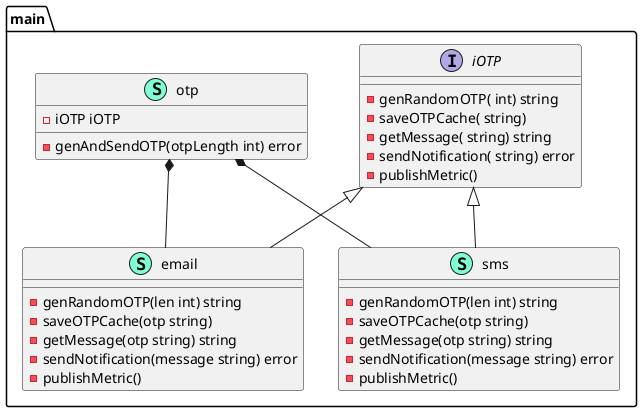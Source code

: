 @startuml
namespace main {
    class email << (S,Aquamarine) >> {
        - genRandomOTP(len int) string
        - saveOTPCache(otp string) 
        - getMessage(otp string) string
        - sendNotification(message string) error
        - publishMetric() 

    }
    interface iOTP  {
        - genRandomOTP( int) string
        - saveOTPCache( string) 
        - getMessage( string) string
        - sendNotification( string) error
        - publishMetric() 

    }
    class otp << (S,Aquamarine) >> {
        - iOTP iOTP

        - genAndSendOTP(otpLength int) error

    }
    class sms << (S,Aquamarine) >> {
        - genRandomOTP(len int) string
        - saveOTPCache(otp string) 
        - getMessage(otp string) string
        - sendNotification(message string) error
        - publishMetric() 

    }
}
"main.otp" *-- "main.email"
"main.otp" *-- "main.sms"

"main.iOTP" <|-- "main.email"
"main.iOTP" <|-- "main.sms"

@enduml
